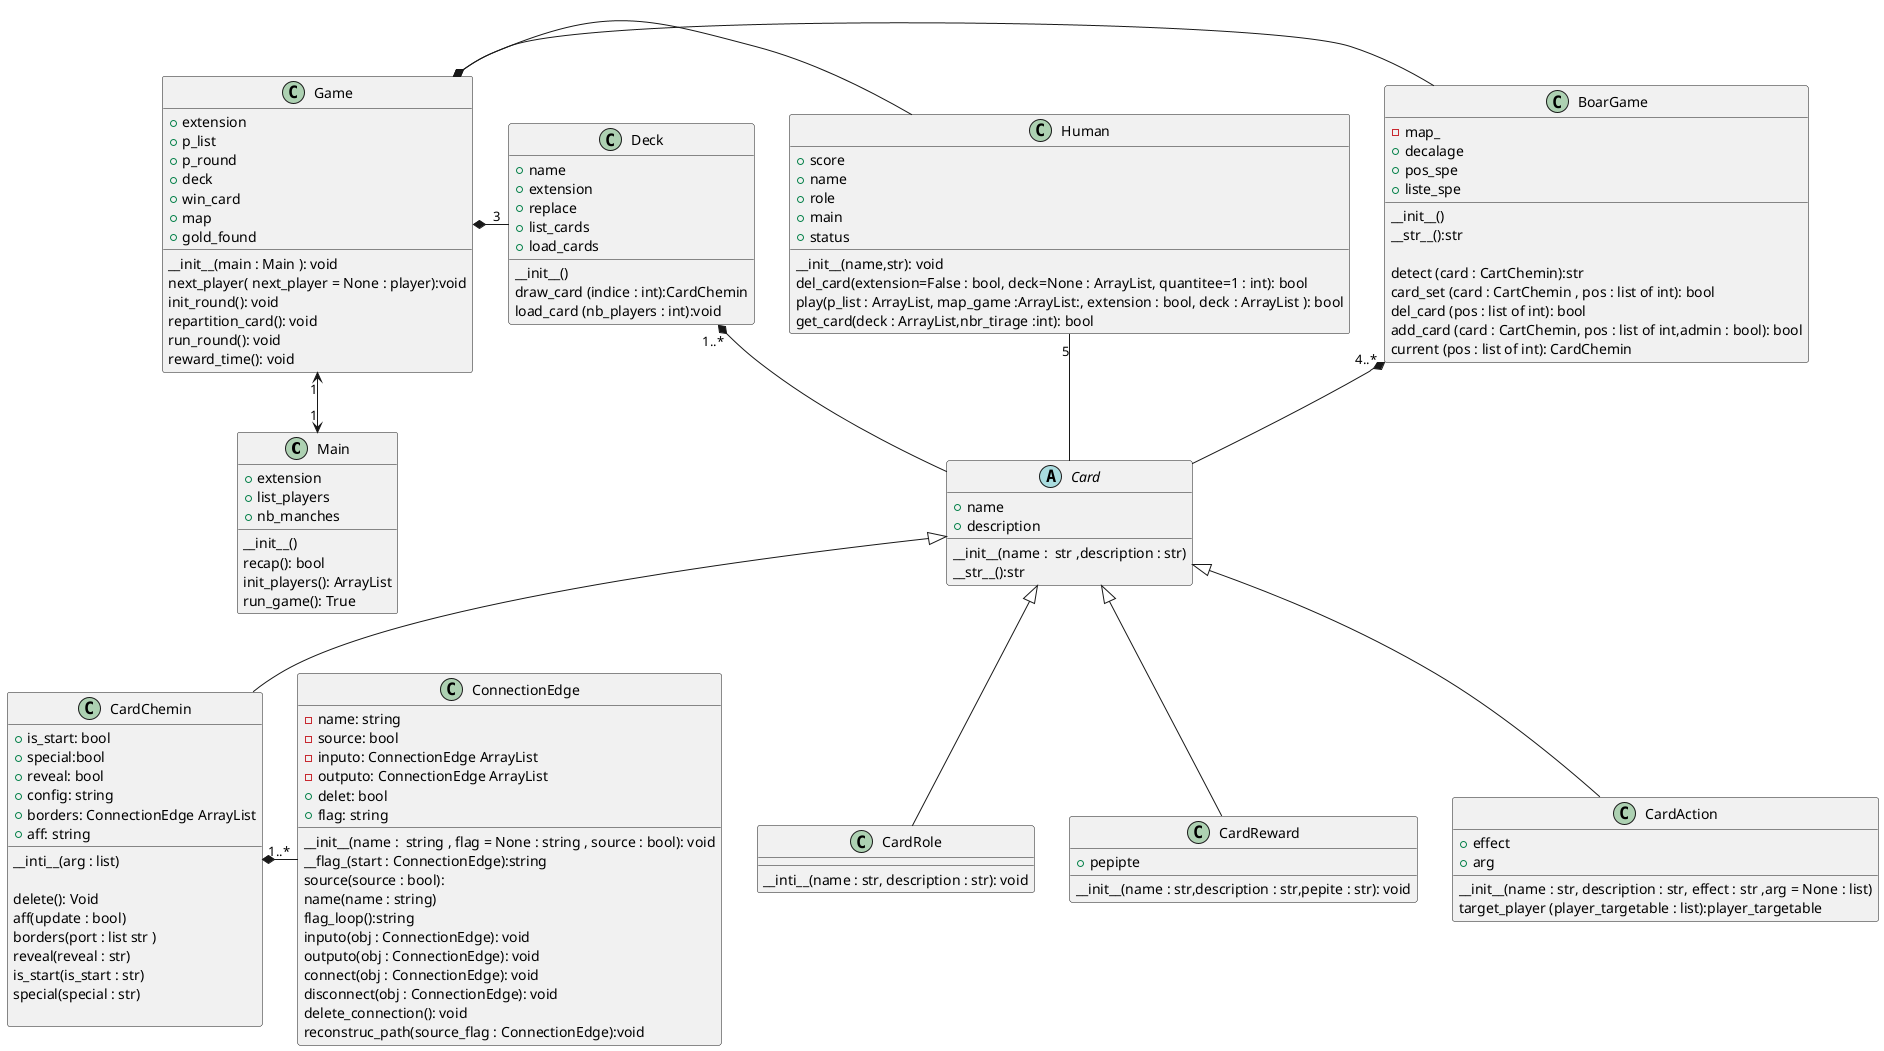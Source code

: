@startuml
'https://plantuml.com/class-diagram
class Main {
+extension
+list_players
+nb_manches
__
__init__()
recap(): bool
init_players(): ArrayList
run_game(): True
}

Game "1" <-->  "1" Main

class Game{
+extension
+p_list
+p_round
+deck
+win_card
+map
+gold_found
__
__init__(main : Main ): void
next_player( next_player = None : player):void
init_round(): void
repartition_card(): void
run_round(): void
reward_time(): void
}

Game *- BoarGame
Game *- Human
Game *- "3" Deck



class BoarGame{
-map_
+decalage
+pos_spe
+liste_spe
__
__init__()
__str__():str

detect (card : CartChemin):str
card_set (card : CartChemin , pos : list of int): bool
del_card (pos : list of int): bool
add_card (card : CartChemin, pos : list of int,admin : bool): bool
current (pos : list of int): CardChemin
}
BoarGame "4..*" *-- Card

class Human{
+score
+name
+role
+main
+status
__
__init__(name,str): void
del_card(extension=False : bool, deck=None : ArrayList, quantitee=1 : int): bool
play(p_list : ArrayList, map_game :ArrayList:, extension : bool, deck : ArrayList ): bool
get_card(deck : ArrayList,nbr_tirage :int): bool
}
Human"5" -- Card


class Deck{
+name
+extension
+replace
+list_cards
+load_cards
__
__init__()
draw_card (indice : int):CardChemin
load_card (nb_players : int):void
}
Deck "1..*" *-- Card



abstract class Card{
+name
+description
__
__init__(name :  str ,description : str)
__str__():str
}

Card <|-- CardChemin
Card <|-- CardRole
Card <|-- CardReward
Card <|-- CardAction

class CardRole{
__
__inti__(name : str, description : str): void
}

class CardReward{
+pepipte
__
__init__(name : str,description : str,pepite : str): void
}

class CardAction{
+effect
+arg
__
__init__(name : str, description : str, effect : str ,arg = None : list)
target_player (player_targetable : list):player_targetable
}



class CardChemin{
+is_start: bool
+special:bool
+reveal: bool
+config: string
+borders: ConnectionEdge ArrayList
+aff: string
__
__inti__(arg : list)

delete(): Void
aff(update : bool)
borders(port : list str )
reveal(reveal : str)
is_start(is_start : str)
special(special : str)

}
CardChemin"1..*" *- ConnectionEdge



class ConnectionEdge{
-name: string
-source: bool
-inputo: ConnectionEdge ArrayList
-outputo: ConnectionEdge ArrayList
+delet: bool
+flag: string
__
__init__(name :  string , flag = None : string , source : bool): void
__flag_(start : ConnectionEdge):string
source(source : bool):
name(name : string)
flag_loop():string
inputo(obj : ConnectionEdge): void
outputo(obj : ConnectionEdge): void
connect(obj : ConnectionEdge): void
disconnect(obj : ConnectionEdge): void
delete_connection(): void
reconstruc_path(source_flag : ConnectionEdge):void
}
@enduml